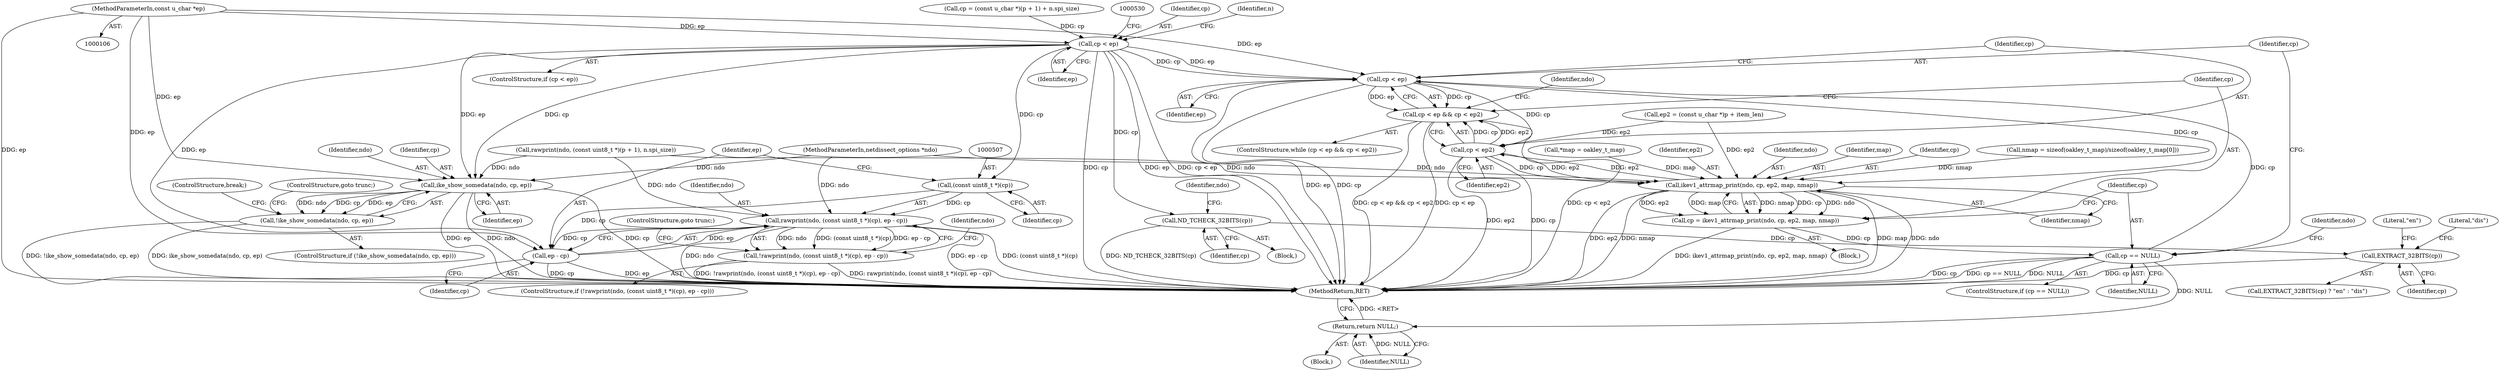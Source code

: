 digraph "0_tcpdump_396e94ff55a80d554b1fe46bf107db1e91008d6c@pointer" {
"1000111" [label="(MethodParameterIn,const u_char *ep)"];
"1000406" [label="(Call,cp < ep)"];
"1000438" [label="(Call,cp < ep)"];
"1000437" [label="(Call,cp < ep && cp < ep2)"];
"1000441" [label="(Call,cp < ep2)"];
"1000447" [label="(Call,ikev1_attrmap_print(ndo, cp, ep2, map, nmap))"];
"1000445" [label="(Call,cp = ikev1_attrmap_print(ndo, cp, ep2, map, nmap))"];
"1000454" [label="(Call,cp == NULL)"];
"1000541" [label="(Return,return NULL;)"];
"1000473" [label="(Call,ND_TCHECK_32BITS(cp))"];
"1000481" [label="(Call,EXTRACT_32BITS(cp))"];
"1000506" [label="(Call,(const uint8_t *)(cp))"];
"1000504" [label="(Call,rawprint(ndo, (const uint8_t *)(cp), ep - cp))"];
"1000503" [label="(Call,!rawprint(ndo, (const uint8_t *)(cp), ep - cp))"];
"1000509" [label="(Call,ep - cp)"];
"1000521" [label="(Call,ike_show_somedata(ndo, cp, ep))"];
"1000520" [label="(Call,!ike_show_somedata(ndo, cp, ep))"];
"1000116" [label="(Block,)"];
"1000520" [label="(Call,!ike_show_somedata(ndo, cp, ep))"];
"1000465" [label="(Identifier,ndo)"];
"1000526" [label="(ControlStructure,break;)"];
"1000452" [label="(Identifier,nmap)"];
"1000438" [label="(Call,cp < ep)"];
"1000440" [label="(Identifier,ep)"];
"1000541" [label="(Return,return NULL;)"];
"1000455" [label="(Identifier,cp)"];
"1000477" [label="(Identifier,ndo)"];
"1000443" [label="(Identifier,ep2)"];
"1000523" [label="(Identifier,cp)"];
"1000524" [label="(Identifier,ep)"];
"1000454" [label="(Call,cp == NULL)"];
"1000436" [label="(ControlStructure,while (cp < ep && cp < ep2))"];
"1000542" [label="(Identifier,NULL)"];
"1000480" [label="(Call,EXTRACT_32BITS(cp) ? \"en\" : \"dis\")"];
"1000525" [label="(ControlStructure,goto trunc;)"];
"1000509" [label="(Call,ep - cp)"];
"1000406" [label="(Call,cp < ep)"];
"1000484" [label="(Literal,\"dis\")"];
"1000439" [label="(Identifier,cp)"];
"1000521" [label="(Call,ike_show_somedata(ndo, cp, ep))"];
"1000447" [label="(Call,ikev1_attrmap_print(ndo, cp, ep2, map, nmap))"];
"1000508" [label="(Identifier,cp)"];
"1000503" [label="(Call,!rawprint(ndo, (const uint8_t *)(cp), ep - cp))"];
"1000453" [label="(ControlStructure,if (cp == NULL))"];
"1000505" [label="(Identifier,ndo)"];
"1000441" [label="(Call,cp < ep2)"];
"1000408" [label="(Identifier,ep)"];
"1000442" [label="(Identifier,cp)"];
"1000415" [label="(Block,)"];
"1000419" [label="(Call,*map = oakley_t_map)"];
"1000510" [label="(Identifier,ep)"];
"1000376" [label="(Call,rawprint(ndo, (const uint8_t *)(p + 1), n.spi_size))"];
"1000515" [label="(Identifier,ndo)"];
"1000407" [label="(Identifier,cp)"];
"1000405" [label="(ControlStructure,if (cp < ep))"];
"1000413" [label="(Identifier,n)"];
"1000107" [label="(MethodParameterIn,netdissect_options *ndo)"];
"1000111" [label="(MethodParameterIn,const u_char *ep)"];
"1000387" [label="(Call,cp = (const u_char *)(p + 1) + n.spi_size)"];
"1000473" [label="(Call,ND_TCHECK_32BITS(cp))"];
"1000446" [label="(Identifier,cp)"];
"1000522" [label="(Identifier,ndo)"];
"1000483" [label="(Literal,\"en\")"];
"1000519" [label="(ControlStructure,if (!ike_show_somedata(ndo, cp, ep)))"];
"1000437" [label="(Call,cp < ep && cp < ep2)"];
"1000482" [label="(Identifier,cp)"];
"1000502" [label="(ControlStructure,if (!rawprint(ndo, (const uint8_t *)(cp), ep - cp)))"];
"1000456" [label="(Identifier,NULL)"];
"1000450" [label="(Identifier,ep2)"];
"1000445" [label="(Call,cp = ikev1_attrmap_print(ndo, cp, ep2, map, nmap))"];
"1000504" [label="(Call,rawprint(ndo, (const uint8_t *)(cp), ep - cp))"];
"1000543" [label="(MethodReturn,RET)"];
"1000511" [label="(Identifier,cp)"];
"1000398" [label="(Call,ep2 = (const u_char *)p + item_len)"];
"1000448" [label="(Identifier,ndo)"];
"1000506" [label="(Call,(const uint8_t *)(cp))"];
"1000444" [label="(Block,)"];
"1000451" [label="(Identifier,map)"];
"1000474" [label="(Identifier,cp)"];
"1000449" [label="(Identifier,cp)"];
"1000481" [label="(Call,EXTRACT_32BITS(cp))"];
"1000512" [label="(ControlStructure,goto trunc;)"];
"1000423" [label="(Call,nmap = sizeof(oakley_t_map)/sizeof(oakley_t_map[0]))"];
"1000460" [label="(Identifier,ndo)"];
"1000111" -> "1000106"  [label="AST: "];
"1000111" -> "1000543"  [label="DDG: ep"];
"1000111" -> "1000406"  [label="DDG: ep"];
"1000111" -> "1000438"  [label="DDG: ep"];
"1000111" -> "1000509"  [label="DDG: ep"];
"1000111" -> "1000521"  [label="DDG: ep"];
"1000406" -> "1000405"  [label="AST: "];
"1000406" -> "1000408"  [label="CFG: "];
"1000407" -> "1000406"  [label="AST: "];
"1000408" -> "1000406"  [label="AST: "];
"1000413" -> "1000406"  [label="CFG: "];
"1000530" -> "1000406"  [label="CFG: "];
"1000406" -> "1000543"  [label="DDG: cp"];
"1000406" -> "1000543"  [label="DDG: ep"];
"1000406" -> "1000543"  [label="DDG: cp < ep"];
"1000387" -> "1000406"  [label="DDG: cp"];
"1000406" -> "1000438"  [label="DDG: cp"];
"1000406" -> "1000438"  [label="DDG: ep"];
"1000406" -> "1000473"  [label="DDG: cp"];
"1000406" -> "1000506"  [label="DDG: cp"];
"1000406" -> "1000509"  [label="DDG: ep"];
"1000406" -> "1000521"  [label="DDG: cp"];
"1000406" -> "1000521"  [label="DDG: ep"];
"1000438" -> "1000437"  [label="AST: "];
"1000438" -> "1000440"  [label="CFG: "];
"1000439" -> "1000438"  [label="AST: "];
"1000440" -> "1000438"  [label="AST: "];
"1000442" -> "1000438"  [label="CFG: "];
"1000437" -> "1000438"  [label="CFG: "];
"1000438" -> "1000543"  [label="DDG: ep"];
"1000438" -> "1000543"  [label="DDG: cp"];
"1000438" -> "1000437"  [label="DDG: cp"];
"1000438" -> "1000437"  [label="DDG: ep"];
"1000454" -> "1000438"  [label="DDG: cp"];
"1000438" -> "1000441"  [label="DDG: cp"];
"1000438" -> "1000447"  [label="DDG: cp"];
"1000437" -> "1000436"  [label="AST: "];
"1000437" -> "1000441"  [label="CFG: "];
"1000441" -> "1000437"  [label="AST: "];
"1000446" -> "1000437"  [label="CFG: "];
"1000465" -> "1000437"  [label="CFG: "];
"1000437" -> "1000543"  [label="DDG: cp < ep && cp < ep2"];
"1000437" -> "1000543"  [label="DDG: cp < ep"];
"1000437" -> "1000543"  [label="DDG: cp < ep2"];
"1000441" -> "1000437"  [label="DDG: cp"];
"1000441" -> "1000437"  [label="DDG: ep2"];
"1000441" -> "1000443"  [label="CFG: "];
"1000442" -> "1000441"  [label="AST: "];
"1000443" -> "1000441"  [label="AST: "];
"1000441" -> "1000543"  [label="DDG: cp"];
"1000441" -> "1000543"  [label="DDG: ep2"];
"1000447" -> "1000441"  [label="DDG: ep2"];
"1000398" -> "1000441"  [label="DDG: ep2"];
"1000441" -> "1000447"  [label="DDG: cp"];
"1000441" -> "1000447"  [label="DDG: ep2"];
"1000447" -> "1000445"  [label="AST: "];
"1000447" -> "1000452"  [label="CFG: "];
"1000448" -> "1000447"  [label="AST: "];
"1000449" -> "1000447"  [label="AST: "];
"1000450" -> "1000447"  [label="AST: "];
"1000451" -> "1000447"  [label="AST: "];
"1000452" -> "1000447"  [label="AST: "];
"1000445" -> "1000447"  [label="CFG: "];
"1000447" -> "1000543"  [label="DDG: ep2"];
"1000447" -> "1000543"  [label="DDG: nmap"];
"1000447" -> "1000543"  [label="DDG: map"];
"1000447" -> "1000543"  [label="DDG: ndo"];
"1000447" -> "1000445"  [label="DDG: nmap"];
"1000447" -> "1000445"  [label="DDG: cp"];
"1000447" -> "1000445"  [label="DDG: ndo"];
"1000447" -> "1000445"  [label="DDG: ep2"];
"1000447" -> "1000445"  [label="DDG: map"];
"1000376" -> "1000447"  [label="DDG: ndo"];
"1000107" -> "1000447"  [label="DDG: ndo"];
"1000398" -> "1000447"  [label="DDG: ep2"];
"1000419" -> "1000447"  [label="DDG: map"];
"1000423" -> "1000447"  [label="DDG: nmap"];
"1000445" -> "1000444"  [label="AST: "];
"1000446" -> "1000445"  [label="AST: "];
"1000455" -> "1000445"  [label="CFG: "];
"1000445" -> "1000543"  [label="DDG: ikev1_attrmap_print(ndo, cp, ep2, map, nmap)"];
"1000445" -> "1000454"  [label="DDG: cp"];
"1000454" -> "1000453"  [label="AST: "];
"1000454" -> "1000456"  [label="CFG: "];
"1000455" -> "1000454"  [label="AST: "];
"1000456" -> "1000454"  [label="AST: "];
"1000439" -> "1000454"  [label="CFG: "];
"1000460" -> "1000454"  [label="CFG: "];
"1000454" -> "1000543"  [label="DDG: cp"];
"1000454" -> "1000543"  [label="DDG: cp == NULL"];
"1000454" -> "1000543"  [label="DDG: NULL"];
"1000454" -> "1000541"  [label="DDG: NULL"];
"1000541" -> "1000116"  [label="AST: "];
"1000541" -> "1000542"  [label="CFG: "];
"1000542" -> "1000541"  [label="AST: "];
"1000543" -> "1000541"  [label="CFG: "];
"1000541" -> "1000543"  [label="DDG: <RET>"];
"1000542" -> "1000541"  [label="DDG: NULL"];
"1000473" -> "1000415"  [label="AST: "];
"1000473" -> "1000474"  [label="CFG: "];
"1000474" -> "1000473"  [label="AST: "];
"1000477" -> "1000473"  [label="CFG: "];
"1000473" -> "1000543"  [label="DDG: ND_TCHECK_32BITS(cp)"];
"1000473" -> "1000481"  [label="DDG: cp"];
"1000481" -> "1000480"  [label="AST: "];
"1000481" -> "1000482"  [label="CFG: "];
"1000482" -> "1000481"  [label="AST: "];
"1000483" -> "1000481"  [label="CFG: "];
"1000484" -> "1000481"  [label="CFG: "];
"1000481" -> "1000543"  [label="DDG: cp"];
"1000506" -> "1000504"  [label="AST: "];
"1000506" -> "1000508"  [label="CFG: "];
"1000507" -> "1000506"  [label="AST: "];
"1000508" -> "1000506"  [label="AST: "];
"1000510" -> "1000506"  [label="CFG: "];
"1000506" -> "1000504"  [label="DDG: cp"];
"1000506" -> "1000509"  [label="DDG: cp"];
"1000504" -> "1000503"  [label="AST: "];
"1000504" -> "1000509"  [label="CFG: "];
"1000505" -> "1000504"  [label="AST: "];
"1000509" -> "1000504"  [label="AST: "];
"1000503" -> "1000504"  [label="CFG: "];
"1000504" -> "1000543"  [label="DDG: ep - cp"];
"1000504" -> "1000543"  [label="DDG: (const uint8_t *)(cp)"];
"1000504" -> "1000543"  [label="DDG: ndo"];
"1000504" -> "1000503"  [label="DDG: ndo"];
"1000504" -> "1000503"  [label="DDG: (const uint8_t *)(cp)"];
"1000504" -> "1000503"  [label="DDG: ep - cp"];
"1000376" -> "1000504"  [label="DDG: ndo"];
"1000107" -> "1000504"  [label="DDG: ndo"];
"1000509" -> "1000504"  [label="DDG: ep"];
"1000509" -> "1000504"  [label="DDG: cp"];
"1000503" -> "1000502"  [label="AST: "];
"1000512" -> "1000503"  [label="CFG: "];
"1000515" -> "1000503"  [label="CFG: "];
"1000503" -> "1000543"  [label="DDG: !rawprint(ndo, (const uint8_t *)(cp), ep - cp)"];
"1000503" -> "1000543"  [label="DDG: rawprint(ndo, (const uint8_t *)(cp), ep - cp)"];
"1000509" -> "1000511"  [label="CFG: "];
"1000510" -> "1000509"  [label="AST: "];
"1000511" -> "1000509"  [label="AST: "];
"1000509" -> "1000543"  [label="DDG: cp"];
"1000509" -> "1000543"  [label="DDG: ep"];
"1000521" -> "1000520"  [label="AST: "];
"1000521" -> "1000524"  [label="CFG: "];
"1000522" -> "1000521"  [label="AST: "];
"1000523" -> "1000521"  [label="AST: "];
"1000524" -> "1000521"  [label="AST: "];
"1000520" -> "1000521"  [label="CFG: "];
"1000521" -> "1000543"  [label="DDG: ep"];
"1000521" -> "1000543"  [label="DDG: ndo"];
"1000521" -> "1000543"  [label="DDG: cp"];
"1000521" -> "1000520"  [label="DDG: ndo"];
"1000521" -> "1000520"  [label="DDG: cp"];
"1000521" -> "1000520"  [label="DDG: ep"];
"1000376" -> "1000521"  [label="DDG: ndo"];
"1000107" -> "1000521"  [label="DDG: ndo"];
"1000520" -> "1000519"  [label="AST: "];
"1000525" -> "1000520"  [label="CFG: "];
"1000526" -> "1000520"  [label="CFG: "];
"1000520" -> "1000543"  [label="DDG: !ike_show_somedata(ndo, cp, ep)"];
"1000520" -> "1000543"  [label="DDG: ike_show_somedata(ndo, cp, ep)"];
}

